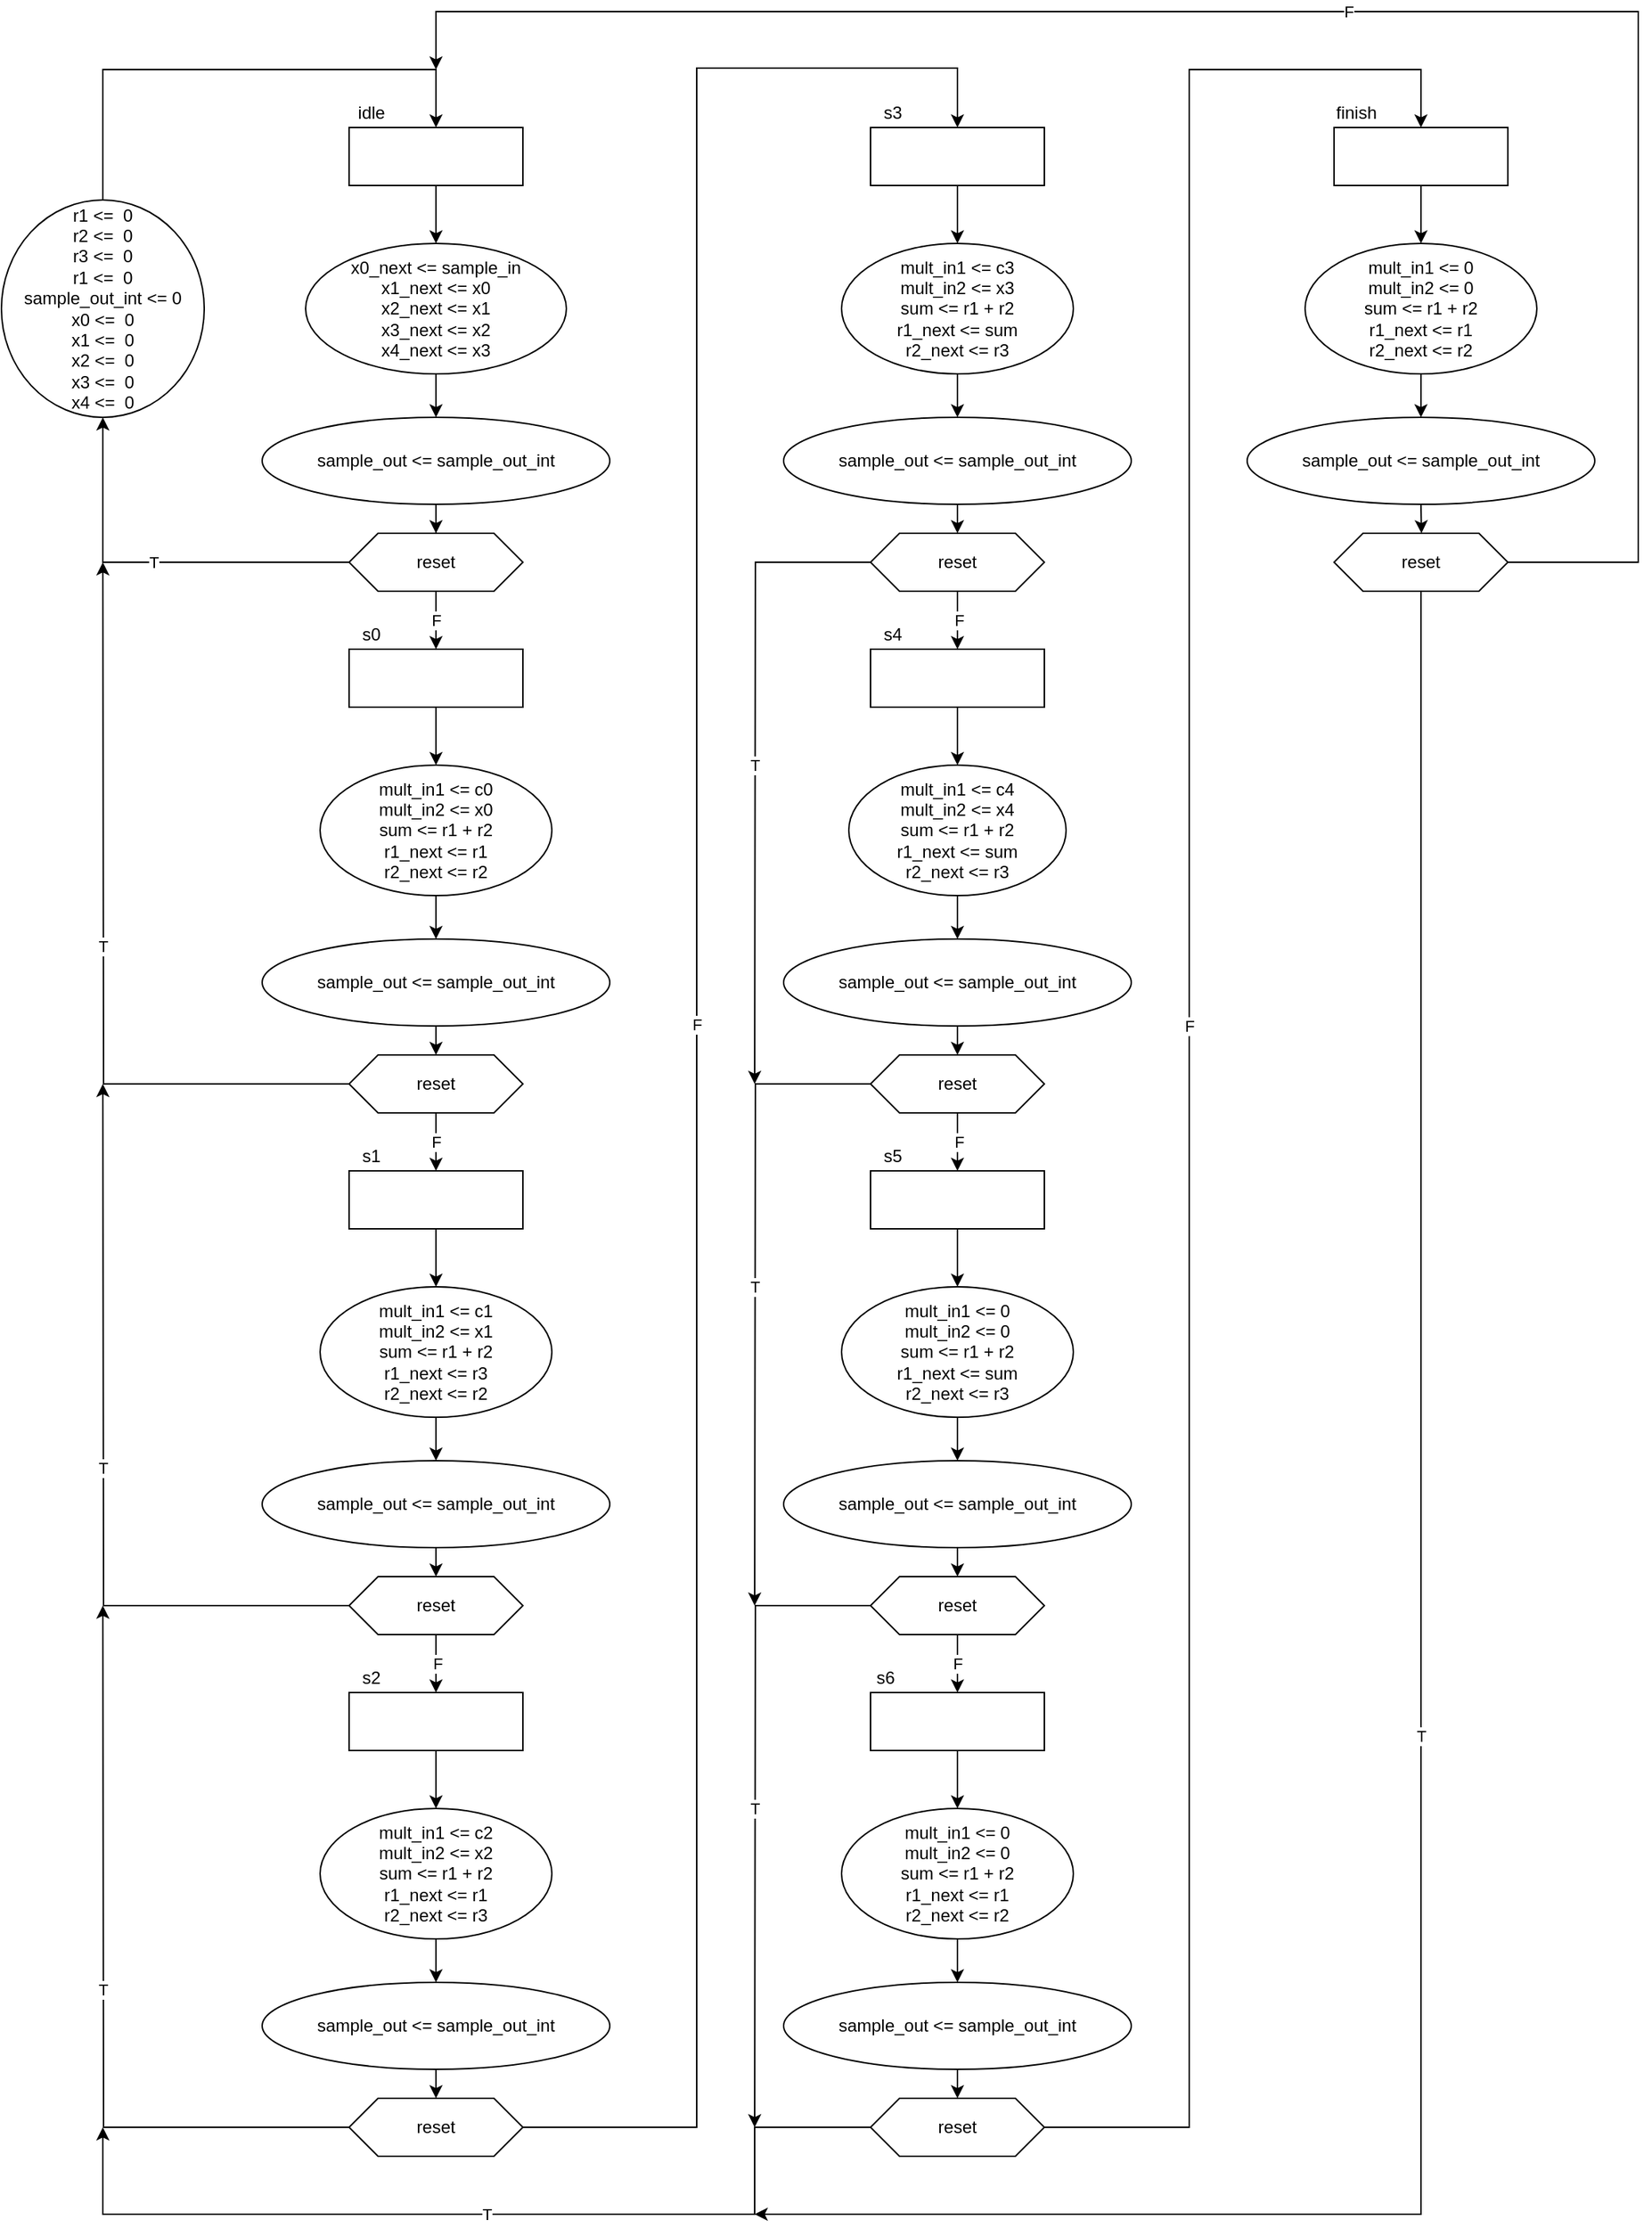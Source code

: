 <mxfile version="16.1.2" type="device"><diagram id="C5RBs43oDa-KdzZeNtuy" name="Page-1"><mxGraphModel dx="4362" dy="1432" grid="1" gridSize="10" guides="1" tooltips="1" connect="1" arrows="1" fold="1" page="1" pageScale="1" pageWidth="1654" pageHeight="1169" math="0" shadow="0"><root><mxCell id="WIyWlLk6GJQsqaUBKTNV-0"/><mxCell id="WIyWlLk6GJQsqaUBKTNV-1" parent="WIyWlLk6GJQsqaUBKTNV-0"/><mxCell id="9WTobEG_m-w5HhCsHhog-4" value="" style="edgeStyle=orthogonalEdgeStyle;rounded=0;orthogonalLoop=1;jettySize=auto;html=1;" parent="WIyWlLk6GJQsqaUBKTNV-1" source="9WTobEG_m-w5HhCsHhog-1" target="9WTobEG_m-w5HhCsHhog-3" edge="1"><mxGeometry relative="1" as="geometry"/></mxCell><mxCell id="9WTobEG_m-w5HhCsHhog-1" value="" style="rounded=0;whiteSpace=wrap;html=1;" parent="WIyWlLk6GJQsqaUBKTNV-1" vertex="1"><mxGeometry x="80" y="120" width="120" height="40" as="geometry"/></mxCell><mxCell id="9WTobEG_m-w5HhCsHhog-2" value="idle" style="text;html=1;align=center;verticalAlign=middle;resizable=0;points=[];autosize=1;strokeColor=none;fillColor=none;" parent="WIyWlLk6GJQsqaUBKTNV-1" vertex="1"><mxGeometry x="80" y="100" width="30" height="20" as="geometry"/></mxCell><mxCell id="9WTobEG_m-w5HhCsHhog-53" value="" style="edgeStyle=orthogonalEdgeStyle;rounded=0;orthogonalLoop=1;jettySize=auto;html=1;" parent="WIyWlLk6GJQsqaUBKTNV-1" source="9WTobEG_m-w5HhCsHhog-3" target="9WTobEG_m-w5HhCsHhog-52" edge="1"><mxGeometry relative="1" as="geometry"/></mxCell><mxCell id="9WTobEG_m-w5HhCsHhog-3" value="x0_next &amp;lt;= sample_in&lt;br&gt;x1_next &amp;lt;= x0&lt;br&gt;x2_next &amp;lt;= x1&lt;br&gt;x3_next &amp;lt;= x2&lt;br&gt;x4_next &amp;lt;= x3" style="ellipse;whiteSpace=wrap;html=1;rounded=0;" parent="WIyWlLk6GJQsqaUBKTNV-1" vertex="1"><mxGeometry x="50" y="200" width="180" height="90" as="geometry"/></mxCell><mxCell id="9WTobEG_m-w5HhCsHhog-34" value="" style="edgeStyle=orthogonalEdgeStyle;rounded=0;orthogonalLoop=1;jettySize=auto;html=1;" parent="WIyWlLk6GJQsqaUBKTNV-1" source="9WTobEG_m-w5HhCsHhog-5" target="9WTobEG_m-w5HhCsHhog-33" edge="1"><mxGeometry relative="1" as="geometry"/></mxCell><mxCell id="9WTobEG_m-w5HhCsHhog-5" value="" style="rounded=0;whiteSpace=wrap;html=1;" parent="WIyWlLk6GJQsqaUBKTNV-1" vertex="1"><mxGeometry x="80" y="480" width="120" height="40" as="geometry"/></mxCell><mxCell id="9WTobEG_m-w5HhCsHhog-6" value="s0" style="text;html=1;align=center;verticalAlign=middle;resizable=0;points=[];autosize=1;strokeColor=none;fillColor=none;" parent="WIyWlLk6GJQsqaUBKTNV-1" vertex="1"><mxGeometry x="80" y="460" width="30" height="20" as="geometry"/></mxCell><mxCell id="9WTobEG_m-w5HhCsHhog-42" style="edgeStyle=orthogonalEdgeStyle;rounded=0;orthogonalLoop=1;jettySize=auto;html=1;exitX=0.5;exitY=1;exitDx=0;exitDy=0;entryX=0.5;entryY=0;entryDx=0;entryDy=0;" parent="WIyWlLk6GJQsqaUBKTNV-1" source="9WTobEG_m-w5HhCsHhog-7" target="9WTobEG_m-w5HhCsHhog-35" edge="1"><mxGeometry relative="1" as="geometry"/></mxCell><mxCell id="9WTobEG_m-w5HhCsHhog-7" value="" style="rounded=0;whiteSpace=wrap;html=1;" parent="WIyWlLk6GJQsqaUBKTNV-1" vertex="1"><mxGeometry x="80" y="840" width="120" height="40" as="geometry"/></mxCell><mxCell id="9WTobEG_m-w5HhCsHhog-8" value="s1" style="text;html=1;align=center;verticalAlign=middle;resizable=0;points=[];autosize=1;strokeColor=none;fillColor=none;" parent="WIyWlLk6GJQsqaUBKTNV-1" vertex="1"><mxGeometry x="80" y="820" width="30" height="20" as="geometry"/></mxCell><mxCell id="9WTobEG_m-w5HhCsHhog-43" style="edgeStyle=orthogonalEdgeStyle;rounded=0;orthogonalLoop=1;jettySize=auto;html=1;exitX=0.5;exitY=1;exitDx=0;exitDy=0;entryX=0.5;entryY=0;entryDx=0;entryDy=0;" parent="WIyWlLk6GJQsqaUBKTNV-1" source="9WTobEG_m-w5HhCsHhog-9" target="9WTobEG_m-w5HhCsHhog-36" edge="1"><mxGeometry relative="1" as="geometry"/></mxCell><mxCell id="9WTobEG_m-w5HhCsHhog-9" value="" style="rounded=0;whiteSpace=wrap;html=1;" parent="WIyWlLk6GJQsqaUBKTNV-1" vertex="1"><mxGeometry x="80" y="1200" width="120" height="40" as="geometry"/></mxCell><mxCell id="9WTobEG_m-w5HhCsHhog-10" value="s2" style="text;html=1;align=center;verticalAlign=middle;resizable=0;points=[];autosize=1;strokeColor=none;fillColor=none;" parent="WIyWlLk6GJQsqaUBKTNV-1" vertex="1"><mxGeometry x="80" y="1180" width="30" height="20" as="geometry"/></mxCell><mxCell id="9WTobEG_m-w5HhCsHhog-44" style="edgeStyle=orthogonalEdgeStyle;rounded=0;orthogonalLoop=1;jettySize=auto;html=1;exitX=0.5;exitY=1;exitDx=0;exitDy=0;entryX=0.5;entryY=0;entryDx=0;entryDy=0;" parent="WIyWlLk6GJQsqaUBKTNV-1" source="9WTobEG_m-w5HhCsHhog-11" target="9WTobEG_m-w5HhCsHhog-37" edge="1"><mxGeometry relative="1" as="geometry"/></mxCell><mxCell id="9WTobEG_m-w5HhCsHhog-11" value="" style="rounded=0;whiteSpace=wrap;html=1;" parent="WIyWlLk6GJQsqaUBKTNV-1" vertex="1"><mxGeometry x="440" y="120" width="120" height="40" as="geometry"/></mxCell><mxCell id="9WTobEG_m-w5HhCsHhog-12" value="s3" style="text;html=1;align=center;verticalAlign=middle;resizable=0;points=[];autosize=1;strokeColor=none;fillColor=none;" parent="WIyWlLk6GJQsqaUBKTNV-1" vertex="1"><mxGeometry x="440" y="100" width="30" height="20" as="geometry"/></mxCell><mxCell id="9WTobEG_m-w5HhCsHhog-46" style="edgeStyle=orthogonalEdgeStyle;rounded=0;orthogonalLoop=1;jettySize=auto;html=1;exitX=0.5;exitY=1;exitDx=0;exitDy=0;entryX=0.5;entryY=0;entryDx=0;entryDy=0;" parent="WIyWlLk6GJQsqaUBKTNV-1" source="9WTobEG_m-w5HhCsHhog-13" target="9WTobEG_m-w5HhCsHhog-38" edge="1"><mxGeometry relative="1" as="geometry"/></mxCell><mxCell id="9WTobEG_m-w5HhCsHhog-13" value="" style="rounded=0;whiteSpace=wrap;html=1;" parent="WIyWlLk6GJQsqaUBKTNV-1" vertex="1"><mxGeometry x="440" y="480" width="120" height="40" as="geometry"/></mxCell><mxCell id="9WTobEG_m-w5HhCsHhog-14" value="s4" style="text;html=1;align=center;verticalAlign=middle;resizable=0;points=[];autosize=1;strokeColor=none;fillColor=none;" parent="WIyWlLk6GJQsqaUBKTNV-1" vertex="1"><mxGeometry x="440" y="460" width="30" height="20" as="geometry"/></mxCell><mxCell id="9WTobEG_m-w5HhCsHhog-45" style="edgeStyle=orthogonalEdgeStyle;rounded=0;orthogonalLoop=1;jettySize=auto;html=1;exitX=0.5;exitY=1;exitDx=0;exitDy=0;entryX=0.5;entryY=0;entryDx=0;entryDy=0;" parent="WIyWlLk6GJQsqaUBKTNV-1" source="9WTobEG_m-w5HhCsHhog-15" target="9WTobEG_m-w5HhCsHhog-39" edge="1"><mxGeometry relative="1" as="geometry"/></mxCell><mxCell id="9WTobEG_m-w5HhCsHhog-15" value="" style="rounded=0;whiteSpace=wrap;html=1;" parent="WIyWlLk6GJQsqaUBKTNV-1" vertex="1"><mxGeometry x="440" y="840" width="120" height="40" as="geometry"/></mxCell><mxCell id="9WTobEG_m-w5HhCsHhog-16" value="s5" style="text;html=1;align=center;verticalAlign=middle;resizable=0;points=[];autosize=1;strokeColor=none;fillColor=none;" parent="WIyWlLk6GJQsqaUBKTNV-1" vertex="1"><mxGeometry x="440" y="820" width="30" height="20" as="geometry"/></mxCell><mxCell id="9WTobEG_m-w5HhCsHhog-47" style="edgeStyle=orthogonalEdgeStyle;rounded=0;orthogonalLoop=1;jettySize=auto;html=1;exitX=0.5;exitY=1;exitDx=0;exitDy=0;entryX=0.5;entryY=0;entryDx=0;entryDy=0;" parent="WIyWlLk6GJQsqaUBKTNV-1" source="9WTobEG_m-w5HhCsHhog-17" target="9WTobEG_m-w5HhCsHhog-40" edge="1"><mxGeometry relative="1" as="geometry"/></mxCell><mxCell id="9WTobEG_m-w5HhCsHhog-17" value="" style="rounded=0;whiteSpace=wrap;html=1;" parent="WIyWlLk6GJQsqaUBKTNV-1" vertex="1"><mxGeometry x="440" y="1200" width="120" height="40" as="geometry"/></mxCell><mxCell id="9WTobEG_m-w5HhCsHhog-18" value="s6" style="text;html=1;align=center;verticalAlign=middle;resizable=0;points=[];autosize=1;strokeColor=none;fillColor=none;" parent="WIyWlLk6GJQsqaUBKTNV-1" vertex="1"><mxGeometry x="435" y="1180" width="30" height="20" as="geometry"/></mxCell><mxCell id="9WTobEG_m-w5HhCsHhog-48" style="edgeStyle=orthogonalEdgeStyle;rounded=0;orthogonalLoop=1;jettySize=auto;html=1;exitX=0.5;exitY=1;exitDx=0;exitDy=0;entryX=0.5;entryY=0;entryDx=0;entryDy=0;" parent="WIyWlLk6GJQsqaUBKTNV-1" source="9WTobEG_m-w5HhCsHhog-19" target="9WTobEG_m-w5HhCsHhog-41" edge="1"><mxGeometry relative="1" as="geometry"/></mxCell><mxCell id="9WTobEG_m-w5HhCsHhog-19" value="" style="rounded=0;whiteSpace=wrap;html=1;" parent="WIyWlLk6GJQsqaUBKTNV-1" vertex="1"><mxGeometry x="760" y="120" width="120" height="40" as="geometry"/></mxCell><mxCell id="9WTobEG_m-w5HhCsHhog-20" value="finish" style="text;html=1;align=center;verticalAlign=middle;resizable=0;points=[];autosize=1;strokeColor=none;fillColor=none;" parent="WIyWlLk6GJQsqaUBKTNV-1" vertex="1"><mxGeometry x="755" y="100" width="40" height="20" as="geometry"/></mxCell><mxCell id="9WTobEG_m-w5HhCsHhog-69" style="edgeStyle=orthogonalEdgeStyle;rounded=0;orthogonalLoop=1;jettySize=auto;html=1;exitX=0.5;exitY=1;exitDx=0;exitDy=0;entryX=0.5;entryY=0;entryDx=0;entryDy=0;" parent="WIyWlLk6GJQsqaUBKTNV-1" source="9WTobEG_m-w5HhCsHhog-33" target="9WTobEG_m-w5HhCsHhog-54" edge="1"><mxGeometry relative="1" as="geometry"/></mxCell><mxCell id="9WTobEG_m-w5HhCsHhog-33" value="mult_in1 &amp;lt;= c0&lt;br&gt;mult_in2 &amp;lt;= x0&lt;br&gt;sum &amp;lt;= r1 + r2&lt;br&gt;r1_next &amp;lt;= r1&lt;br&gt;r2_next &amp;lt;= r2" style="ellipse;whiteSpace=wrap;html=1;rounded=0;" parent="WIyWlLk6GJQsqaUBKTNV-1" vertex="1"><mxGeometry x="60" y="560" width="160" height="90" as="geometry"/></mxCell><mxCell id="9WTobEG_m-w5HhCsHhog-56" style="edgeStyle=orthogonalEdgeStyle;rounded=0;orthogonalLoop=1;jettySize=auto;html=1;exitX=0.5;exitY=1;exitDx=0;exitDy=0;entryX=0.5;entryY=0;entryDx=0;entryDy=0;" parent="WIyWlLk6GJQsqaUBKTNV-1" source="9WTobEG_m-w5HhCsHhog-35" target="9WTobEG_m-w5HhCsHhog-55" edge="1"><mxGeometry relative="1" as="geometry"/></mxCell><mxCell id="9WTobEG_m-w5HhCsHhog-35" value="mult_in1 &amp;lt;= c1&lt;br&gt;mult_in2 &amp;lt;= x1&lt;br&gt;sum &amp;lt;= r1 + r2&lt;br&gt;r1_next &amp;lt;= r3&lt;br&gt;r2_next &amp;lt;= r2" style="ellipse;whiteSpace=wrap;html=1;rounded=0;" parent="WIyWlLk6GJQsqaUBKTNV-1" vertex="1"><mxGeometry x="60" y="920" width="160" height="90" as="geometry"/></mxCell><mxCell id="9WTobEG_m-w5HhCsHhog-58" style="edgeStyle=orthogonalEdgeStyle;rounded=0;orthogonalLoop=1;jettySize=auto;html=1;exitX=0.5;exitY=1;exitDx=0;exitDy=0;entryX=0.5;entryY=0;entryDx=0;entryDy=0;" parent="WIyWlLk6GJQsqaUBKTNV-1" source="9WTobEG_m-w5HhCsHhog-36" target="9WTobEG_m-w5HhCsHhog-57" edge="1"><mxGeometry relative="1" as="geometry"/></mxCell><mxCell id="9WTobEG_m-w5HhCsHhog-36" value="mult_in1 &amp;lt;= c2&lt;br&gt;mult_in2 &amp;lt;= x2&lt;br&gt;sum &amp;lt;= r1 + r2&lt;br&gt;r1_next &amp;lt;= r1&lt;br&gt;r2_next &amp;lt;= r3" style="ellipse;whiteSpace=wrap;html=1;rounded=0;" parent="WIyWlLk6GJQsqaUBKTNV-1" vertex="1"><mxGeometry x="60" y="1280" width="160" height="90" as="geometry"/></mxCell><mxCell id="9WTobEG_m-w5HhCsHhog-60" style="edgeStyle=orthogonalEdgeStyle;rounded=0;orthogonalLoop=1;jettySize=auto;html=1;exitX=0.5;exitY=1;exitDx=0;exitDy=0;entryX=0.5;entryY=0;entryDx=0;entryDy=0;" parent="WIyWlLk6GJQsqaUBKTNV-1" source="9WTobEG_m-w5HhCsHhog-37" target="9WTobEG_m-w5HhCsHhog-59" edge="1"><mxGeometry relative="1" as="geometry"/></mxCell><mxCell id="9WTobEG_m-w5HhCsHhog-37" value="mult_in1 &amp;lt;= c3&lt;br&gt;mult_in2 &amp;lt;= x3&lt;br&gt;sum &amp;lt;= r1 + r2&lt;br&gt;r1_next &amp;lt;= sum&lt;br&gt;r2_next &amp;lt;= r3" style="ellipse;whiteSpace=wrap;html=1;rounded=0;" parent="WIyWlLk6GJQsqaUBKTNV-1" vertex="1"><mxGeometry x="420" y="200" width="160" height="90" as="geometry"/></mxCell><mxCell id="9WTobEG_m-w5HhCsHhog-62" style="edgeStyle=orthogonalEdgeStyle;rounded=0;orthogonalLoop=1;jettySize=auto;html=1;exitX=0.5;exitY=1;exitDx=0;exitDy=0;entryX=0.5;entryY=0;entryDx=0;entryDy=0;" parent="WIyWlLk6GJQsqaUBKTNV-1" source="9WTobEG_m-w5HhCsHhog-38" target="9WTobEG_m-w5HhCsHhog-61" edge="1"><mxGeometry relative="1" as="geometry"/></mxCell><mxCell id="9WTobEG_m-w5HhCsHhog-38" value="mult_in1 &amp;lt;= c4&lt;br&gt;mult_in2 &amp;lt;= x4&lt;br&gt;sum &amp;lt;= r1 + r2&lt;br&gt;r1_next &amp;lt;= sum&lt;br&gt;r2_next &amp;lt;= r3" style="ellipse;whiteSpace=wrap;html=1;rounded=0;" parent="WIyWlLk6GJQsqaUBKTNV-1" vertex="1"><mxGeometry x="425" y="560" width="150" height="90" as="geometry"/></mxCell><mxCell id="9WTobEG_m-w5HhCsHhog-64" style="edgeStyle=orthogonalEdgeStyle;rounded=0;orthogonalLoop=1;jettySize=auto;html=1;exitX=0.5;exitY=1;exitDx=0;exitDy=0;entryX=0.5;entryY=0;entryDx=0;entryDy=0;" parent="WIyWlLk6GJQsqaUBKTNV-1" source="9WTobEG_m-w5HhCsHhog-39" target="9WTobEG_m-w5HhCsHhog-63" edge="1"><mxGeometry relative="1" as="geometry"/></mxCell><mxCell id="9WTobEG_m-w5HhCsHhog-39" value="mult_in1 &amp;lt;= 0&lt;br&gt;mult_in2 &amp;lt;= 0&lt;br&gt;sum &amp;lt;= r1 + r2&lt;br&gt;r1_next &amp;lt;= sum&lt;br&gt;r2_next &amp;lt;= r3" style="ellipse;whiteSpace=wrap;html=1;rounded=0;" parent="WIyWlLk6GJQsqaUBKTNV-1" vertex="1"><mxGeometry x="420" y="920" width="160" height="90" as="geometry"/></mxCell><mxCell id="tlkprm3KMDukkapEMZ9Q-28" style="edgeStyle=orthogonalEdgeStyle;rounded=0;orthogonalLoop=1;jettySize=auto;html=1;exitX=0.5;exitY=1;exitDx=0;exitDy=0;entryX=0.5;entryY=0;entryDx=0;entryDy=0;" edge="1" parent="WIyWlLk6GJQsqaUBKTNV-1" source="9WTobEG_m-w5HhCsHhog-40" target="9WTobEG_m-w5HhCsHhog-65"><mxGeometry relative="1" as="geometry"/></mxCell><mxCell id="9WTobEG_m-w5HhCsHhog-40" value="mult_in1 &amp;lt;= 0&lt;br&gt;mult_in2 &amp;lt;= 0&lt;br&gt;sum &amp;lt;= r1 + r2&lt;br&gt;r1_next &amp;lt;= r1&lt;br&gt;r2_next &amp;lt;= r2" style="ellipse;whiteSpace=wrap;html=1;rounded=0;" parent="WIyWlLk6GJQsqaUBKTNV-1" vertex="1"><mxGeometry x="420" y="1280" width="160" height="90" as="geometry"/></mxCell><mxCell id="9WTobEG_m-w5HhCsHhog-68" style="edgeStyle=orthogonalEdgeStyle;rounded=0;orthogonalLoop=1;jettySize=auto;html=1;exitX=0.5;exitY=1;exitDx=0;exitDy=0;entryX=0.5;entryY=0;entryDx=0;entryDy=0;" parent="WIyWlLk6GJQsqaUBKTNV-1" source="9WTobEG_m-w5HhCsHhog-41" target="9WTobEG_m-w5HhCsHhog-67" edge="1"><mxGeometry relative="1" as="geometry"/></mxCell><mxCell id="9WTobEG_m-w5HhCsHhog-41" value="mult_in1 &amp;lt;= 0&lt;br&gt;mult_in2 &amp;lt;= 0&lt;br&gt;sum &amp;lt;= r1 + r2&lt;br&gt;r1_next &amp;lt;= r1&lt;br&gt;r2_next &amp;lt;= r2" style="ellipse;whiteSpace=wrap;html=1;rounded=0;" parent="WIyWlLk6GJQsqaUBKTNV-1" vertex="1"><mxGeometry x="740" y="200" width="160" height="90" as="geometry"/></mxCell><mxCell id="tlkprm3KMDukkapEMZ9Q-1" value="" style="edgeStyle=orthogonalEdgeStyle;rounded=0;orthogonalLoop=1;jettySize=auto;html=1;" edge="1" parent="WIyWlLk6GJQsqaUBKTNV-1" source="9WTobEG_m-w5HhCsHhog-52" target="tlkprm3KMDukkapEMZ9Q-0"><mxGeometry relative="1" as="geometry"/></mxCell><mxCell id="9WTobEG_m-w5HhCsHhog-52" value="sample_out &amp;lt;= sample_out_int" style="ellipse;whiteSpace=wrap;html=1;rounded=0;" parent="WIyWlLk6GJQsqaUBKTNV-1" vertex="1"><mxGeometry x="20" y="320" width="240" height="60" as="geometry"/></mxCell><mxCell id="tlkprm3KMDukkapEMZ9Q-5" style="edgeStyle=orthogonalEdgeStyle;rounded=0;orthogonalLoop=1;jettySize=auto;html=1;exitX=0.5;exitY=1;exitDx=0;exitDy=0;entryX=0.5;entryY=0;entryDx=0;entryDy=0;" edge="1" parent="WIyWlLk6GJQsqaUBKTNV-1" source="9WTobEG_m-w5HhCsHhog-54" target="tlkprm3KMDukkapEMZ9Q-4"><mxGeometry relative="1" as="geometry"/></mxCell><mxCell id="9WTobEG_m-w5HhCsHhog-54" value="sample_out &amp;lt;= sample_out_int" style="ellipse;whiteSpace=wrap;html=1;rounded=0;" parent="WIyWlLk6GJQsqaUBKTNV-1" vertex="1"><mxGeometry x="20" y="680" width="240" height="60" as="geometry"/></mxCell><mxCell id="tlkprm3KMDukkapEMZ9Q-26" style="edgeStyle=orthogonalEdgeStyle;rounded=0;orthogonalLoop=1;jettySize=auto;html=1;exitX=0.5;exitY=1;exitDx=0;exitDy=0;entryX=0.5;entryY=0;entryDx=0;entryDy=0;" edge="1" parent="WIyWlLk6GJQsqaUBKTNV-1" source="9WTobEG_m-w5HhCsHhog-55" target="tlkprm3KMDukkapEMZ9Q-11"><mxGeometry relative="1" as="geometry"/></mxCell><mxCell id="9WTobEG_m-w5HhCsHhog-55" value="sample_out &amp;lt;= sample_out_int" style="ellipse;whiteSpace=wrap;html=1;rounded=0;" parent="WIyWlLk6GJQsqaUBKTNV-1" vertex="1"><mxGeometry x="20" y="1040" width="240" height="60" as="geometry"/></mxCell><mxCell id="tlkprm3KMDukkapEMZ9Q-16" style="edgeStyle=orthogonalEdgeStyle;rounded=0;orthogonalLoop=1;jettySize=auto;html=1;exitX=0.5;exitY=1;exitDx=0;exitDy=0;entryX=0.5;entryY=0;entryDx=0;entryDy=0;" edge="1" parent="WIyWlLk6GJQsqaUBKTNV-1" source="9WTobEG_m-w5HhCsHhog-57" target="tlkprm3KMDukkapEMZ9Q-14"><mxGeometry relative="1" as="geometry"/></mxCell><mxCell id="9WTobEG_m-w5HhCsHhog-57" value="sample_out &amp;lt;= sample_out_int" style="ellipse;whiteSpace=wrap;html=1;rounded=0;" parent="WIyWlLk6GJQsqaUBKTNV-1" vertex="1"><mxGeometry x="20" y="1400" width="240" height="60" as="geometry"/></mxCell><mxCell id="tlkprm3KMDukkapEMZ9Q-19" style="edgeStyle=orthogonalEdgeStyle;rounded=0;orthogonalLoop=1;jettySize=auto;html=1;exitX=0.5;exitY=1;exitDx=0;exitDy=0;entryX=0.5;entryY=0;entryDx=0;entryDy=0;" edge="1" parent="WIyWlLk6GJQsqaUBKTNV-1" source="9WTobEG_m-w5HhCsHhog-59" target="tlkprm3KMDukkapEMZ9Q-18"><mxGeometry relative="1" as="geometry"/></mxCell><mxCell id="9WTobEG_m-w5HhCsHhog-59" value="sample_out &amp;lt;= sample_out_int" style="ellipse;whiteSpace=wrap;html=1;rounded=0;" parent="WIyWlLk6GJQsqaUBKTNV-1" vertex="1"><mxGeometry x="380" y="320" width="240" height="60" as="geometry"/></mxCell><mxCell id="tlkprm3KMDukkapEMZ9Q-22" style="edgeStyle=orthogonalEdgeStyle;rounded=0;orthogonalLoop=1;jettySize=auto;html=1;exitX=0.5;exitY=1;exitDx=0;exitDy=0;entryX=0.5;entryY=0;entryDx=0;entryDy=0;" edge="1" parent="WIyWlLk6GJQsqaUBKTNV-1" source="9WTobEG_m-w5HhCsHhog-61" target="tlkprm3KMDukkapEMZ9Q-21"><mxGeometry relative="1" as="geometry"/></mxCell><mxCell id="9WTobEG_m-w5HhCsHhog-61" value="sample_out &amp;lt;= sample_out_int" style="ellipse;whiteSpace=wrap;html=1;rounded=0;" parent="WIyWlLk6GJQsqaUBKTNV-1" vertex="1"><mxGeometry x="380" y="680" width="240" height="60" as="geometry"/></mxCell><mxCell id="tlkprm3KMDukkapEMZ9Q-25" style="edgeStyle=orthogonalEdgeStyle;rounded=0;orthogonalLoop=1;jettySize=auto;html=1;exitX=0.5;exitY=1;exitDx=0;exitDy=0;entryX=0.5;entryY=0;entryDx=0;entryDy=0;" edge="1" parent="WIyWlLk6GJQsqaUBKTNV-1" source="9WTobEG_m-w5HhCsHhog-63" target="tlkprm3KMDukkapEMZ9Q-24"><mxGeometry relative="1" as="geometry"/></mxCell><mxCell id="9WTobEG_m-w5HhCsHhog-63" value="sample_out &amp;lt;= sample_out_int" style="ellipse;whiteSpace=wrap;html=1;rounded=0;" parent="WIyWlLk6GJQsqaUBKTNV-1" vertex="1"><mxGeometry x="380" y="1040" width="240" height="60" as="geometry"/></mxCell><mxCell id="tlkprm3KMDukkapEMZ9Q-30" style="edgeStyle=orthogonalEdgeStyle;rounded=0;orthogonalLoop=1;jettySize=auto;html=1;exitX=0.5;exitY=1;exitDx=0;exitDy=0;entryX=0.5;entryY=0;entryDx=0;entryDy=0;" edge="1" parent="WIyWlLk6GJQsqaUBKTNV-1" source="9WTobEG_m-w5HhCsHhog-65" target="tlkprm3KMDukkapEMZ9Q-29"><mxGeometry relative="1" as="geometry"/></mxCell><mxCell id="9WTobEG_m-w5HhCsHhog-65" value="sample_out &amp;lt;= sample_out_int" style="ellipse;whiteSpace=wrap;html=1;rounded=0;" parent="WIyWlLk6GJQsqaUBKTNV-1" vertex="1"><mxGeometry x="380" y="1400" width="240" height="60" as="geometry"/></mxCell><mxCell id="tlkprm3KMDukkapEMZ9Q-36" style="edgeStyle=orthogonalEdgeStyle;rounded=0;orthogonalLoop=1;jettySize=auto;html=1;exitX=0.5;exitY=1;exitDx=0;exitDy=0;" edge="1" parent="WIyWlLk6GJQsqaUBKTNV-1" source="9WTobEG_m-w5HhCsHhog-67"><mxGeometry relative="1" as="geometry"><mxPoint x="820.353" y="400" as="targetPoint"/></mxGeometry></mxCell><mxCell id="9WTobEG_m-w5HhCsHhog-67" value="sample_out &amp;lt;= sample_out_int" style="ellipse;whiteSpace=wrap;html=1;rounded=0;" parent="WIyWlLk6GJQsqaUBKTNV-1" vertex="1"><mxGeometry x="700" y="320" width="240" height="60" as="geometry"/></mxCell><mxCell id="tlkprm3KMDukkapEMZ9Q-3" value="F" style="edgeStyle=orthogonalEdgeStyle;rounded=0;orthogonalLoop=1;jettySize=auto;html=1;exitX=0.5;exitY=1;exitDx=0;exitDy=0;entryX=0.5;entryY=0;entryDx=0;entryDy=0;" edge="1" parent="WIyWlLk6GJQsqaUBKTNV-1" source="tlkprm3KMDukkapEMZ9Q-0" target="9WTobEG_m-w5HhCsHhog-5"><mxGeometry relative="1" as="geometry"/></mxCell><mxCell id="tlkprm3KMDukkapEMZ9Q-8" value="T" style="edgeStyle=orthogonalEdgeStyle;rounded=0;orthogonalLoop=1;jettySize=auto;html=1;exitX=0;exitY=0.5;exitDx=0;exitDy=0;entryX=0.5;entryY=1;entryDx=0;entryDy=0;" edge="1" parent="WIyWlLk6GJQsqaUBKTNV-1" source="tlkprm3KMDukkapEMZ9Q-0" target="tlkprm3KMDukkapEMZ9Q-7"><mxGeometry relative="1" as="geometry"/></mxCell><mxCell id="tlkprm3KMDukkapEMZ9Q-0" value="reset" style="shape=hexagon;perimeter=hexagonPerimeter2;whiteSpace=wrap;html=1;fixedSize=1;rounded=0;" vertex="1" parent="WIyWlLk6GJQsqaUBKTNV-1"><mxGeometry x="80" y="400" width="120" height="40" as="geometry"/></mxCell><mxCell id="tlkprm3KMDukkapEMZ9Q-6" value="F" style="edgeStyle=orthogonalEdgeStyle;rounded=0;orthogonalLoop=1;jettySize=auto;html=1;exitX=0.5;exitY=1;exitDx=0;exitDy=0;entryX=0.5;entryY=0;entryDx=0;entryDy=0;" edge="1" parent="WIyWlLk6GJQsqaUBKTNV-1" source="tlkprm3KMDukkapEMZ9Q-4" target="9WTobEG_m-w5HhCsHhog-7"><mxGeometry relative="1" as="geometry"/></mxCell><mxCell id="tlkprm3KMDukkapEMZ9Q-10" value="T" style="edgeStyle=orthogonalEdgeStyle;rounded=0;orthogonalLoop=1;jettySize=auto;html=1;exitX=0;exitY=0.5;exitDx=0;exitDy=0;" edge="1" parent="WIyWlLk6GJQsqaUBKTNV-1" source="tlkprm3KMDukkapEMZ9Q-4"><mxGeometry relative="1" as="geometry"><mxPoint x="-90" y="420" as="targetPoint"/></mxGeometry></mxCell><mxCell id="tlkprm3KMDukkapEMZ9Q-4" value="reset" style="shape=hexagon;perimeter=hexagonPerimeter2;whiteSpace=wrap;html=1;fixedSize=1;rounded=0;" vertex="1" parent="WIyWlLk6GJQsqaUBKTNV-1"><mxGeometry x="80" y="760" width="120" height="40" as="geometry"/></mxCell><mxCell id="tlkprm3KMDukkapEMZ9Q-9" style="edgeStyle=orthogonalEdgeStyle;rounded=0;orthogonalLoop=1;jettySize=auto;html=1;exitX=0.5;exitY=0;exitDx=0;exitDy=0;entryX=0.5;entryY=0;entryDx=0;entryDy=0;" edge="1" parent="WIyWlLk6GJQsqaUBKTNV-1" source="tlkprm3KMDukkapEMZ9Q-7" target="9WTobEG_m-w5HhCsHhog-1"><mxGeometry relative="1" as="geometry"><mxPoint x="-90" y="80" as="targetPoint"/><Array as="points"><mxPoint x="-90" y="80"/><mxPoint x="140" y="80"/></Array></mxGeometry></mxCell><mxCell id="tlkprm3KMDukkapEMZ9Q-7" value="r1 &amp;lt;=&amp;nbsp; 0&lt;br&gt;r2 &amp;lt;=&amp;nbsp; 0&lt;br&gt;r3 &amp;lt;=&amp;nbsp; 0&lt;br&gt;r1 &amp;lt;=&amp;nbsp; 0&lt;br&gt;sample_out_int &amp;lt;= 0&lt;br&gt;x0 &amp;lt;=&amp;nbsp; 0&lt;br&gt;x1 &amp;lt;=&amp;nbsp; 0&lt;br&gt;x2 &amp;lt;=&amp;nbsp; 0&lt;br&gt;x3 &amp;lt;=&amp;nbsp; 0&lt;br&gt;x4 &amp;lt;=&amp;nbsp; 0" style="ellipse;whiteSpace=wrap;html=1;rounded=0;" vertex="1" parent="WIyWlLk6GJQsqaUBKTNV-1"><mxGeometry x="-160" y="170" width="140" height="150" as="geometry"/></mxCell><mxCell id="tlkprm3KMDukkapEMZ9Q-12" value="T" style="edgeStyle=orthogonalEdgeStyle;rounded=0;orthogonalLoop=1;jettySize=auto;html=1;exitX=0;exitY=0.5;exitDx=0;exitDy=0;" edge="1" parent="WIyWlLk6GJQsqaUBKTNV-1" source="tlkprm3KMDukkapEMZ9Q-11"><mxGeometry relative="1" as="geometry"><mxPoint x="-90" y="780" as="targetPoint"/></mxGeometry></mxCell><mxCell id="tlkprm3KMDukkapEMZ9Q-13" value="F" style="edgeStyle=orthogonalEdgeStyle;rounded=0;orthogonalLoop=1;jettySize=auto;html=1;exitX=0.5;exitY=1;exitDx=0;exitDy=0;" edge="1" parent="WIyWlLk6GJQsqaUBKTNV-1" source="tlkprm3KMDukkapEMZ9Q-11"><mxGeometry relative="1" as="geometry"><mxPoint x="140" y="1200" as="targetPoint"/></mxGeometry></mxCell><mxCell id="tlkprm3KMDukkapEMZ9Q-11" value="reset" style="shape=hexagon;perimeter=hexagonPerimeter2;whiteSpace=wrap;html=1;fixedSize=1;rounded=0;" vertex="1" parent="WIyWlLk6GJQsqaUBKTNV-1"><mxGeometry x="80" y="1120" width="120" height="40" as="geometry"/></mxCell><mxCell id="tlkprm3KMDukkapEMZ9Q-15" value="T" style="edgeStyle=orthogonalEdgeStyle;rounded=0;orthogonalLoop=1;jettySize=auto;html=1;exitX=0;exitY=0.5;exitDx=0;exitDy=0;" edge="1" parent="WIyWlLk6GJQsqaUBKTNV-1" source="tlkprm3KMDukkapEMZ9Q-14"><mxGeometry relative="1" as="geometry"><mxPoint x="-90" y="1140" as="targetPoint"/></mxGeometry></mxCell><mxCell id="tlkprm3KMDukkapEMZ9Q-17" value="F" style="edgeStyle=orthogonalEdgeStyle;rounded=0;orthogonalLoop=1;jettySize=auto;html=1;exitX=1;exitY=0.5;exitDx=0;exitDy=0;" edge="1" parent="WIyWlLk6GJQsqaUBKTNV-1" source="tlkprm3KMDukkapEMZ9Q-14" target="9WTobEG_m-w5HhCsHhog-11"><mxGeometry relative="1" as="geometry"><mxPoint x="340" y="79" as="targetPoint"/><Array as="points"><mxPoint x="320" y="1500"/><mxPoint x="320" y="79"/><mxPoint x="500" y="79"/></Array></mxGeometry></mxCell><mxCell id="tlkprm3KMDukkapEMZ9Q-14" value="reset" style="shape=hexagon;perimeter=hexagonPerimeter2;whiteSpace=wrap;html=1;fixedSize=1;rounded=0;" vertex="1" parent="WIyWlLk6GJQsqaUBKTNV-1"><mxGeometry x="80" y="1480" width="120" height="40" as="geometry"/></mxCell><mxCell id="tlkprm3KMDukkapEMZ9Q-20" value="F" style="edgeStyle=orthogonalEdgeStyle;rounded=0;orthogonalLoop=1;jettySize=auto;html=1;exitX=0.5;exitY=1;exitDx=0;exitDy=0;" edge="1" parent="WIyWlLk6GJQsqaUBKTNV-1" source="tlkprm3KMDukkapEMZ9Q-18"><mxGeometry relative="1" as="geometry"><mxPoint x="500" y="480" as="targetPoint"/></mxGeometry></mxCell><mxCell id="tlkprm3KMDukkapEMZ9Q-34" value="T" style="edgeStyle=orthogonalEdgeStyle;rounded=0;orthogonalLoop=1;jettySize=auto;html=1;exitX=0;exitY=0.5;exitDx=0;exitDy=0;" edge="1" parent="WIyWlLk6GJQsqaUBKTNV-1" source="tlkprm3KMDukkapEMZ9Q-18"><mxGeometry relative="1" as="geometry"><mxPoint x="360" y="780" as="targetPoint"/></mxGeometry></mxCell><mxCell id="tlkprm3KMDukkapEMZ9Q-18" value="reset" style="shape=hexagon;perimeter=hexagonPerimeter2;whiteSpace=wrap;html=1;fixedSize=1;rounded=0;" vertex="1" parent="WIyWlLk6GJQsqaUBKTNV-1"><mxGeometry x="440" y="400" width="120" height="40" as="geometry"/></mxCell><mxCell id="tlkprm3KMDukkapEMZ9Q-23" value="F" style="edgeStyle=orthogonalEdgeStyle;rounded=0;orthogonalLoop=1;jettySize=auto;html=1;exitX=0.5;exitY=1;exitDx=0;exitDy=0;" edge="1" parent="WIyWlLk6GJQsqaUBKTNV-1" source="tlkprm3KMDukkapEMZ9Q-21"><mxGeometry relative="1" as="geometry"><mxPoint x="500" y="840" as="targetPoint"/></mxGeometry></mxCell><mxCell id="tlkprm3KMDukkapEMZ9Q-33" value="T" style="edgeStyle=orthogonalEdgeStyle;rounded=0;orthogonalLoop=1;jettySize=auto;html=1;exitX=0;exitY=0.5;exitDx=0;exitDy=0;" edge="1" parent="WIyWlLk6GJQsqaUBKTNV-1" source="tlkprm3KMDukkapEMZ9Q-21"><mxGeometry relative="1" as="geometry"><mxPoint x="360" y="1140" as="targetPoint"/></mxGeometry></mxCell><mxCell id="tlkprm3KMDukkapEMZ9Q-21" value="reset" style="shape=hexagon;perimeter=hexagonPerimeter2;whiteSpace=wrap;html=1;fixedSize=1;rounded=0;" vertex="1" parent="WIyWlLk6GJQsqaUBKTNV-1"><mxGeometry x="440" y="760" width="120" height="40" as="geometry"/></mxCell><mxCell id="tlkprm3KMDukkapEMZ9Q-27" value="F" style="edgeStyle=orthogonalEdgeStyle;rounded=0;orthogonalLoop=1;jettySize=auto;html=1;exitX=0.5;exitY=1;exitDx=0;exitDy=0;entryX=0.5;entryY=0;entryDx=0;entryDy=0;" edge="1" parent="WIyWlLk6GJQsqaUBKTNV-1" source="tlkprm3KMDukkapEMZ9Q-24" target="9WTobEG_m-w5HhCsHhog-17"><mxGeometry relative="1" as="geometry"/></mxCell><mxCell id="tlkprm3KMDukkapEMZ9Q-32" value="T" style="edgeStyle=orthogonalEdgeStyle;rounded=0;orthogonalLoop=1;jettySize=auto;html=1;exitX=0;exitY=0.5;exitDx=0;exitDy=0;" edge="1" parent="WIyWlLk6GJQsqaUBKTNV-1" source="tlkprm3KMDukkapEMZ9Q-24"><mxGeometry relative="1" as="geometry"><mxPoint x="360" y="1500" as="targetPoint"/></mxGeometry></mxCell><mxCell id="tlkprm3KMDukkapEMZ9Q-24" value="reset" style="shape=hexagon;perimeter=hexagonPerimeter2;whiteSpace=wrap;html=1;fixedSize=1;rounded=0;" vertex="1" parent="WIyWlLk6GJQsqaUBKTNV-1"><mxGeometry x="440" y="1120" width="120" height="40" as="geometry"/></mxCell><mxCell id="tlkprm3KMDukkapEMZ9Q-31" value="T" style="edgeStyle=orthogonalEdgeStyle;rounded=0;orthogonalLoop=1;jettySize=auto;html=1;exitX=0;exitY=0.5;exitDx=0;exitDy=0;" edge="1" parent="WIyWlLk6GJQsqaUBKTNV-1" source="tlkprm3KMDukkapEMZ9Q-29"><mxGeometry relative="1" as="geometry"><mxPoint x="-90" y="1500" as="targetPoint"/><Array as="points"><mxPoint x="360" y="1500"/><mxPoint x="360" y="1560"/><mxPoint x="-90" y="1560"/></Array></mxGeometry></mxCell><mxCell id="tlkprm3KMDukkapEMZ9Q-35" value="F" style="edgeStyle=orthogonalEdgeStyle;rounded=0;orthogonalLoop=1;jettySize=auto;html=1;exitX=1;exitY=0.5;exitDx=0;exitDy=0;entryX=0.5;entryY=0;entryDx=0;entryDy=0;" edge="1" parent="WIyWlLk6GJQsqaUBKTNV-1" source="tlkprm3KMDukkapEMZ9Q-29" target="9WTobEG_m-w5HhCsHhog-19"><mxGeometry relative="1" as="geometry"><mxPoint x="660" y="75.294" as="targetPoint"/><Array as="points"><mxPoint x="660" y="1500"/><mxPoint x="660" y="80"/><mxPoint x="820" y="80"/></Array></mxGeometry></mxCell><mxCell id="tlkprm3KMDukkapEMZ9Q-29" value="reset" style="shape=hexagon;perimeter=hexagonPerimeter2;whiteSpace=wrap;html=1;fixedSize=1;rounded=0;" vertex="1" parent="WIyWlLk6GJQsqaUBKTNV-1"><mxGeometry x="440" y="1480" width="120" height="40" as="geometry"/></mxCell><mxCell id="tlkprm3KMDukkapEMZ9Q-38" value="F" style="edgeStyle=orthogonalEdgeStyle;rounded=0;orthogonalLoop=1;jettySize=auto;html=1;exitX=1;exitY=0.5;exitDx=0;exitDy=0;" edge="1" parent="WIyWlLk6GJQsqaUBKTNV-1" source="tlkprm3KMDukkapEMZ9Q-37"><mxGeometry relative="1" as="geometry"><mxPoint x="140" y="80" as="targetPoint"/><Array as="points"><mxPoint x="970" y="420"/><mxPoint x="970" y="40"/><mxPoint x="140" y="40"/></Array></mxGeometry></mxCell><mxCell id="tlkprm3KMDukkapEMZ9Q-39" value="T" style="edgeStyle=orthogonalEdgeStyle;rounded=0;orthogonalLoop=1;jettySize=auto;html=1;exitX=0.5;exitY=1;exitDx=0;exitDy=0;" edge="1" parent="WIyWlLk6GJQsqaUBKTNV-1" source="tlkprm3KMDukkapEMZ9Q-37"><mxGeometry relative="1" as="geometry"><mxPoint x="360" y="1560" as="targetPoint"/><Array as="points"><mxPoint x="820" y="1020"/><mxPoint x="820" y="1020"/></Array></mxGeometry></mxCell><mxCell id="tlkprm3KMDukkapEMZ9Q-37" value="reset" style="shape=hexagon;perimeter=hexagonPerimeter2;whiteSpace=wrap;html=1;fixedSize=1;rounded=0;" vertex="1" parent="WIyWlLk6GJQsqaUBKTNV-1"><mxGeometry x="760" y="400" width="120" height="40" as="geometry"/></mxCell></root></mxGraphModel></diagram></mxfile>
